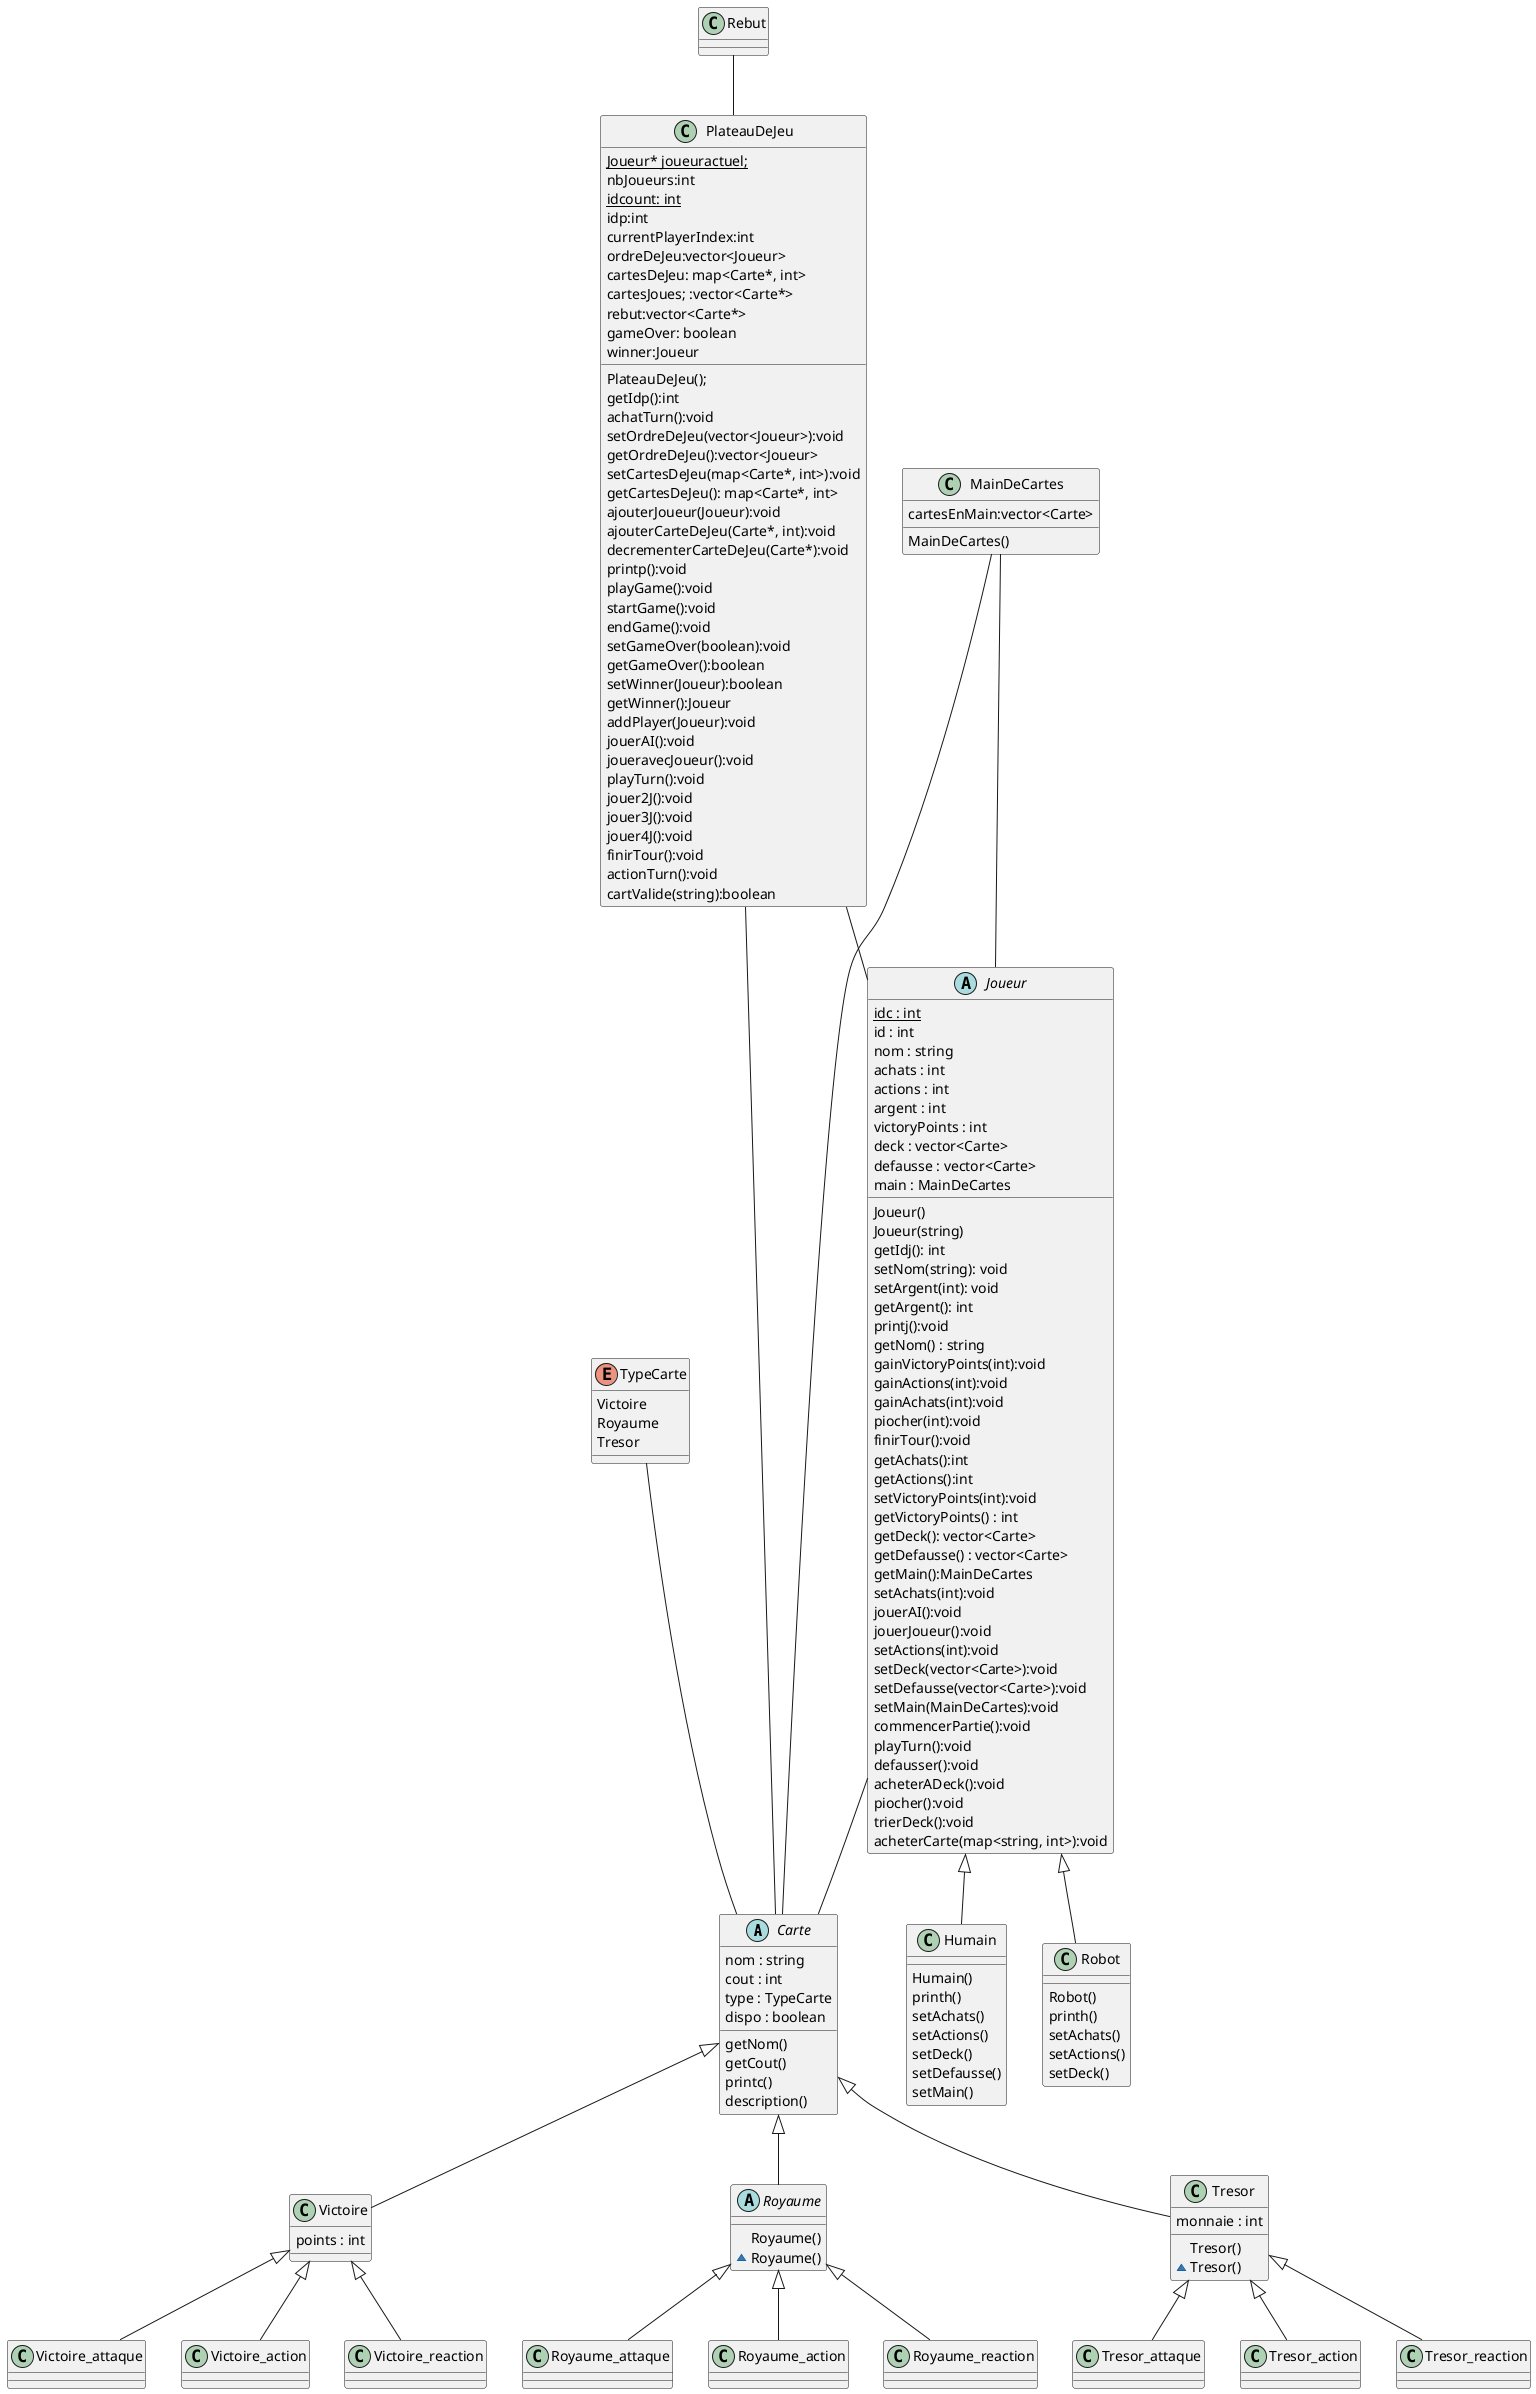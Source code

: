 @startuml projectDominion
abstract class Carte {
nom : string
cout : int
type : TypeCarte
dispo : boolean
getNom()
getCout() 
printc()
description()
}
enum TypeCarte{
Victoire
Royaume
Tresor
}
class Victoire extends Carte{
points : int
}
abstract class Royaume extends Carte{
Royaume()
~Royaume()
}

class Tresor extends Carte{
monnaie : int
Tresor()
~Tresor()
}

class Royaume_attaque extends Royaume{}
class Royaume_action extends Royaume{}
class Royaume_reaction extends Royaume{}

class Victoire_attaque extends Victoire{}
class Victoire_action extends Victoire{}
class Victoire_reaction extends Victoire{}
class Tresor_attaque extends Tresor{}
class Tresor_action extends Tresor{}
class Tresor_reaction extends Tresor{}




class PlateauDeJeu {
{static} Joueur* joueuractuel;
nbJoueurs:int
idcount: {static} int
idp:int
currentPlayerIndex:int 
ordreDeJeu:vector<Joueur>
cartesDeJeu: map<Carte*, int>
cartesJoues; :vector<Carte*> 
rebut:vector<Carte*>  
gameOver: boolean
winner:Joueur  
PlateauDeJeu();
        getIdp():int 
         achatTurn():void
         setOrdreDeJeu(vector<Joueur>):void
        getOrdreDeJeu():vector<Joueur> 
         setCartesDeJeu(map<Carte*, int>):void
        getCartesDeJeu(): map<Carte*, int> 
         ajouterJoueur(Joueur):void
         ajouterCarteDeJeu(Carte*, int):void
         decrementerCarteDeJeu(Carte*):void
         printp():void
         playGame():void 
         startGame():void
         endGame():void   
         setGameOver(boolean):void
         getGameOver():boolean
         setWinner(Joueur):boolean
         getWinner():Joueur
         addPlayer(Joueur):void
         jouerAI():void
         joueravecJoueur():void
         playTurn():void
         jouer2J():void
         jouer3J():void
         jouer4J():void
         finirTour():void
         actionTurn():void
         cartValide(string):boolean
}

class MainDeCartes{
    cartesEnMain:vector<Carte> 
    MainDeCartes()
}

abstract class Joueur{
idc : {static} int
id : int
nom : string
achats : int
actions : int
argent : int
victoryPoints : int
deck : vector<Carte>
defausse : vector<Carte>
main : MainDeCartes
Joueur()
Joueur(string)
getIdj(): int
setNom(string): void
setArgent(int): void
getArgent(): int
printj():void
getNom() : string
gainVictoryPoints(int):void
gainActions(int):void        
gainAchats(int):void       
piocher(int):void          
finirTour():void
getAchats():int
getActions():int
setVictoryPoints(int):void
getVictoryPoints() : int
getDeck(): vector<Carte>
getDefausse() : vector<Carte>
getMain():MainDeCartes
setAchats(int):void
jouerAI():void
jouerJoueur():void
setActions(int):void
setDeck(vector<Carte>):void
setDefausse(vector<Carte>):void
setMain(MainDeCartes):void
commencerPartie():void
playTurn():void                  
defausser():void
acheterADeck():void
piocher():void                   
trierDeck():void
acheterCarte(map<string, int>):void

}

class Robot{
Robot()
printh()
setAchats()
setActions()
setDeck()

}




class Humain extends Joueur{
    Humain()
    printh()
    setAchats()
    setActions()
    setDeck()
    setDefausse()
    setMain()
}
class Robot extends Joueur{}



MainDeCartes -- Carte
MainDeCartes -- Joueur
Rebut -- PlateauDeJeu
PlateauDeJeu -- Joueur
PlateauDeJeu -- Carte
TypeCarte--Carte
Joueur--Carte


@enduml